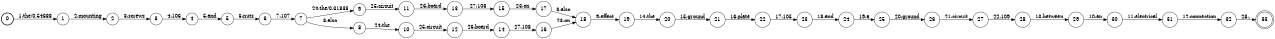 digraph FST {
rankdir = LR;
size = "8.5,11";
label = "";
center = 1;
orientation = Portrait;
ranksep = "0.4";
nodesep = "0.25";
0 [label = "0", shape = circle, style = bold, fontsize = 14]
	0 -> 1 [label = "1:the/0.54688", fontsize = 14];
1 [label = "1", shape = circle, style = solid, fontsize = 14]
	1 -> 2 [label = "2:mounting", fontsize = 14];
2 [label = "2", shape = circle, style = solid, fontsize = 14]
	2 -> 3 [label = "3:screws", fontsize = 14];
3 [label = "3", shape = circle, style = solid, fontsize = 14]
	3 -> 4 [label = "4:106", fontsize = 14];
4 [label = "4", shape = circle, style = solid, fontsize = 14]
	4 -> 5 [label = "5:and", fontsize = 14];
5 [label = "5", shape = circle, style = solid, fontsize = 14]
	5 -> 6 [label = "6:nuts", fontsize = 14];
6 [label = "6", shape = circle, style = solid, fontsize = 14]
	6 -> 7 [label = "7:107", fontsize = 14];
7 [label = "7", shape = circle, style = solid, fontsize = 14]
	7 -> 9 [label = "24:the/0.31836", fontsize = 14];
	7 -> 8 [label = "8:also", fontsize = 14];
8 [label = "8", shape = circle, style = solid, fontsize = 14]
	8 -> 10 [label = "24:the", fontsize = 14];
9 [label = "9", shape = circle, style = solid, fontsize = 14]
	9 -> 11 [label = "25:circuit", fontsize = 14];
10 [label = "10", shape = circle, style = solid, fontsize = 14]
	10 -> 12 [label = "25:circuit", fontsize = 14];
11 [label = "11", shape = circle, style = solid, fontsize = 14]
	11 -> 13 [label = "26:board", fontsize = 14];
12 [label = "12", shape = circle, style = solid, fontsize = 14]
	12 -> 14 [label = "26:board", fontsize = 14];
13 [label = "13", shape = circle, style = solid, fontsize = 14]
	13 -> 15 [label = "27:108", fontsize = 14];
14 [label = "14", shape = circle, style = solid, fontsize = 14]
	14 -> 16 [label = "27:108", fontsize = 14];
15 [label = "15", shape = circle, style = solid, fontsize = 14]
	15 -> 17 [label = "23:on", fontsize = 14];
16 [label = "16", shape = circle, style = solid, fontsize = 14]
	16 -> 18 [label = "23:on", fontsize = 14];
17 [label = "17", shape = circle, style = solid, fontsize = 14]
	17 -> 18 [label = "8:also", fontsize = 14];
18 [label = "18", shape = circle, style = solid, fontsize = 14]
	18 -> 19 [label = "9:effect", fontsize = 14];
19 [label = "19", shape = circle, style = solid, fontsize = 14]
	19 -> 20 [label = "14:the", fontsize = 14];
20 [label = "20", shape = circle, style = solid, fontsize = 14]
	20 -> 21 [label = "15:ground", fontsize = 14];
21 [label = "21", shape = circle, style = solid, fontsize = 14]
	21 -> 22 [label = "16:plate", fontsize = 14];
22 [label = "22", shape = circle, style = solid, fontsize = 14]
	22 -> 23 [label = "17:105", fontsize = 14];
23 [label = "23", shape = circle, style = solid, fontsize = 14]
	23 -> 24 [label = "18:and", fontsize = 14];
24 [label = "24", shape = circle, style = solid, fontsize = 14]
	24 -> 25 [label = "19:a", fontsize = 14];
25 [label = "25", shape = circle, style = solid, fontsize = 14]
	25 -> 26 [label = "20:ground", fontsize = 14];
26 [label = "26", shape = circle, style = solid, fontsize = 14]
	26 -> 27 [label = "21:circuit", fontsize = 14];
27 [label = "27", shape = circle, style = solid, fontsize = 14]
	27 -> 28 [label = "22:109", fontsize = 14];
28 [label = "28", shape = circle, style = solid, fontsize = 14]
	28 -> 29 [label = "13:between", fontsize = 14];
29 [label = "29", shape = circle, style = solid, fontsize = 14]
	29 -> 30 [label = "10:an", fontsize = 14];
30 [label = "30", shape = circle, style = solid, fontsize = 14]
	30 -> 31 [label = "11:electrical", fontsize = 14];
31 [label = "31", shape = circle, style = solid, fontsize = 14]
	31 -> 32 [label = "12:connection", fontsize = 14];
32 [label = "32", shape = circle, style = solid, fontsize = 14]
	32 -> 33 [label = "28:.", fontsize = 14];
33 [label = "33", shape = doublecircle, style = solid, fontsize = 14]
}

